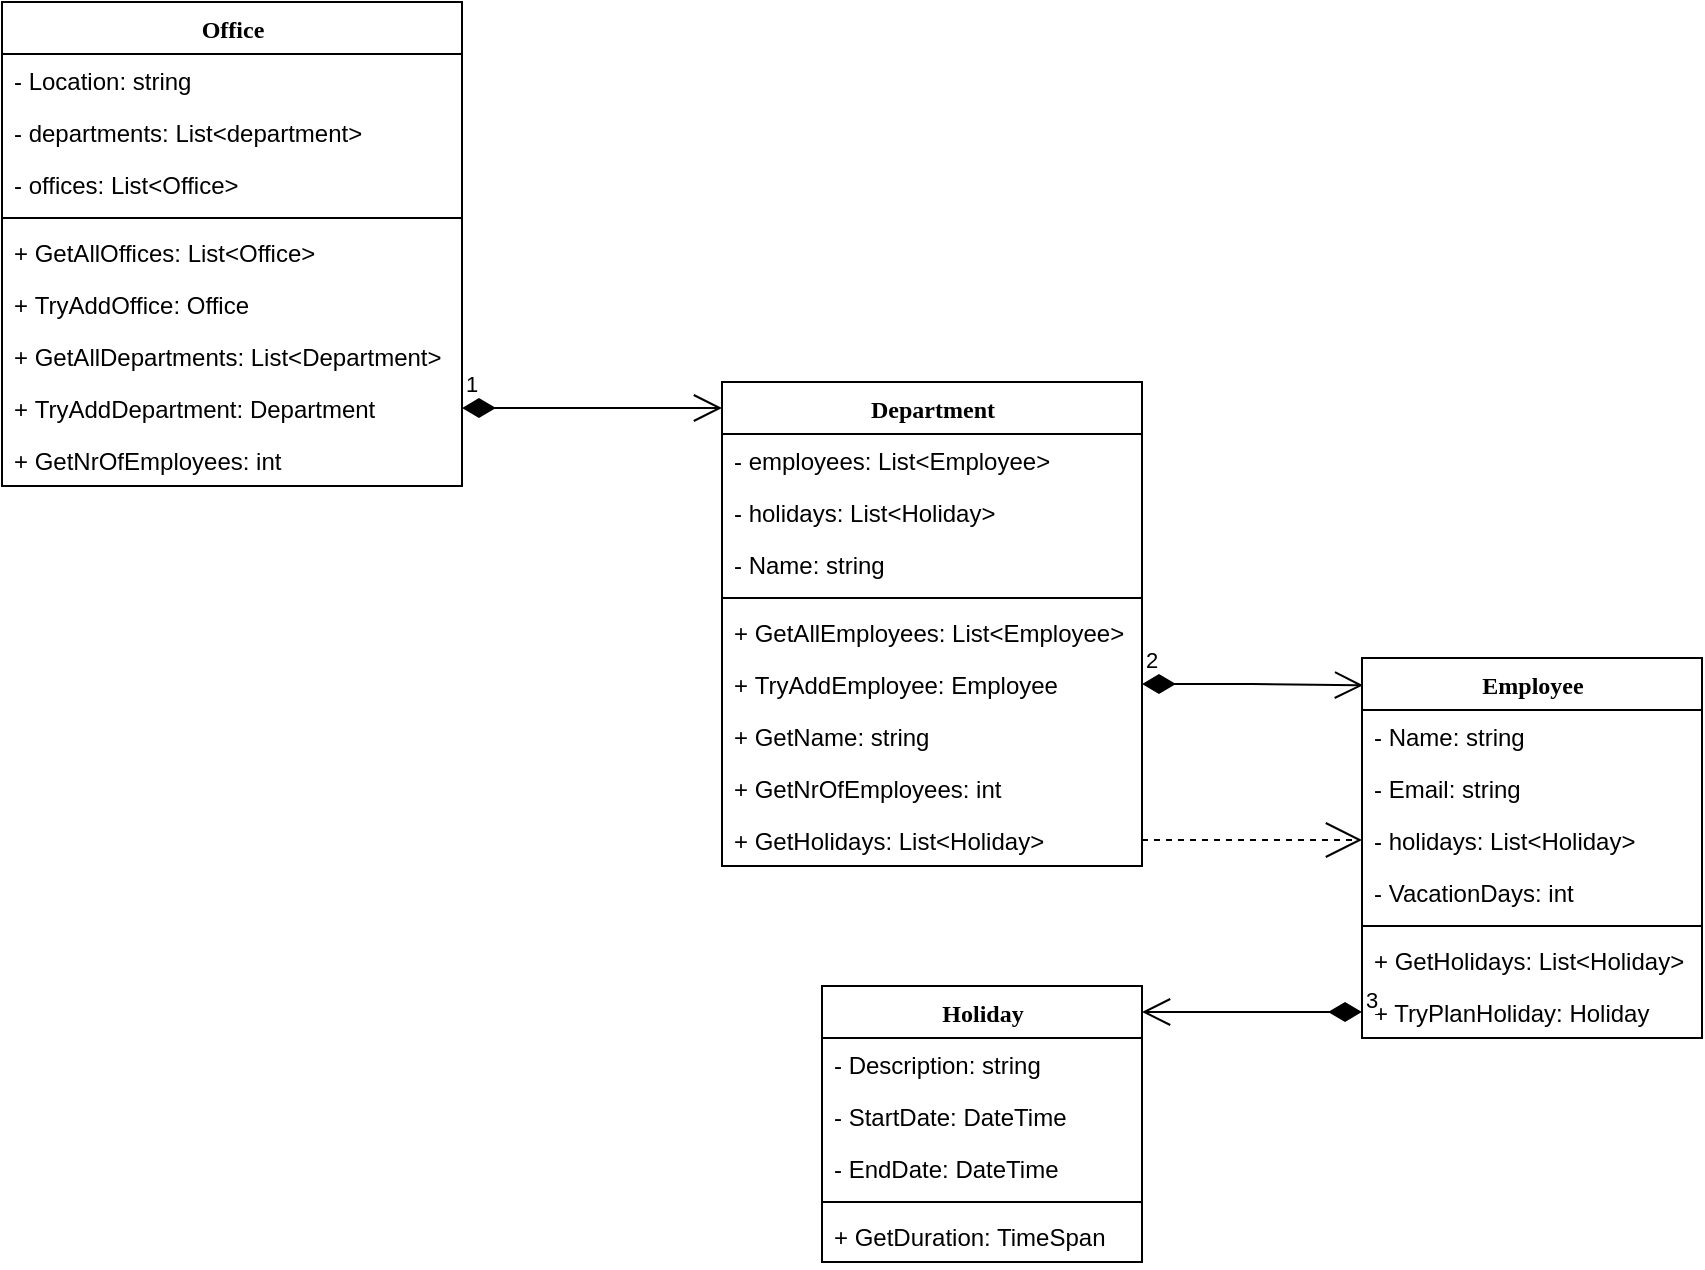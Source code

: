 <mxfile version="20.6.2" type="device"><diagram id="7syr8TO3DFOVPjTVeubz" name="Pagina-1"><mxGraphModel dx="1024" dy="604" grid="1" gridSize="10" guides="1" tooltips="1" connect="1" arrows="1" fold="1" page="1" pageScale="1" pageWidth="1169" pageHeight="827" math="0" shadow="0"><root><mxCell id="0"/><mxCell id="1" parent="0"/><mxCell id="m-eqtbrDtFJp4hwc-xNo-1" value="Office" style="swimlane;html=1;fontStyle=1;align=center;verticalAlign=top;childLayout=stackLayout;horizontal=1;startSize=26;horizontalStack=0;resizeParent=1;resizeLast=0;collapsible=1;marginBottom=0;swimlaneFillColor=#ffffff;rounded=0;shadow=0;comic=0;labelBackgroundColor=none;strokeWidth=1;fillColor=none;fontFamily=Verdana;fontSize=12" parent="1" vertex="1"><mxGeometry x="80" y="56" width="230" height="242" as="geometry"/></mxCell><mxCell id="m-eqtbrDtFJp4hwc-xNo-2" value="- Location: string" style="text;html=1;strokeColor=none;fillColor=none;align=left;verticalAlign=top;spacingLeft=4;spacingRight=4;whiteSpace=wrap;overflow=hidden;rotatable=0;points=[[0,0.5],[1,0.5]];portConstraint=eastwest;" parent="m-eqtbrDtFJp4hwc-xNo-1" vertex="1"><mxGeometry y="26" width="230" height="26" as="geometry"/></mxCell><mxCell id="m-eqtbrDtFJp4hwc-xNo-3" value="- departments: List&amp;lt;department&amp;gt;" style="text;html=1;strokeColor=none;fillColor=none;align=left;verticalAlign=top;spacingLeft=4;spacingRight=4;whiteSpace=wrap;overflow=hidden;rotatable=0;points=[[0,0.5],[1,0.5]];portConstraint=eastwest;" parent="m-eqtbrDtFJp4hwc-xNo-1" vertex="1"><mxGeometry y="52" width="230" height="26" as="geometry"/></mxCell><mxCell id="m-eqtbrDtFJp4hwc-xNo-4" value="- offices: List&amp;lt;Office&amp;gt;" style="text;html=1;strokeColor=none;fillColor=none;align=left;verticalAlign=top;spacingLeft=4;spacingRight=4;whiteSpace=wrap;overflow=hidden;rotatable=0;points=[[0,0.5],[1,0.5]];portConstraint=eastwest;" parent="m-eqtbrDtFJp4hwc-xNo-1" vertex="1"><mxGeometry y="78" width="230" height="26" as="geometry"/></mxCell><mxCell id="m-eqtbrDtFJp4hwc-xNo-7" value="" style="line;html=1;strokeWidth=1;fillColor=none;align=left;verticalAlign=middle;spacingTop=-1;spacingLeft=3;spacingRight=3;rotatable=0;labelPosition=right;points=[];portConstraint=eastwest;" parent="m-eqtbrDtFJp4hwc-xNo-1" vertex="1"><mxGeometry y="104" width="230" height="8" as="geometry"/></mxCell><mxCell id="m-eqtbrDtFJp4hwc-xNo-8" value="+ GetAllOffices: List&amp;lt;Office&amp;gt;" style="text;html=1;strokeColor=none;fillColor=none;align=left;verticalAlign=top;spacingLeft=4;spacingRight=4;whiteSpace=wrap;overflow=hidden;rotatable=0;points=[[0,0.5],[1,0.5]];portConstraint=eastwest;" parent="m-eqtbrDtFJp4hwc-xNo-1" vertex="1"><mxGeometry y="112" width="230" height="26" as="geometry"/></mxCell><mxCell id="m-eqtbrDtFJp4hwc-xNo-9" value="+&amp;nbsp;TryAddOffice: Office" style="text;html=1;strokeColor=none;fillColor=none;align=left;verticalAlign=top;spacingLeft=4;spacingRight=4;whiteSpace=wrap;overflow=hidden;rotatable=0;points=[[0,0.5],[1,0.5]];portConstraint=eastwest;" parent="m-eqtbrDtFJp4hwc-xNo-1" vertex="1"><mxGeometry y="138" width="230" height="26" as="geometry"/></mxCell><mxCell id="qklE-9TENW2wu52Q9rxi-11" value="+&amp;nbsp;GetAllDepartments: List&amp;lt;Department&amp;gt;" style="text;html=1;strokeColor=none;fillColor=none;align=left;verticalAlign=top;spacingLeft=4;spacingRight=4;whiteSpace=wrap;overflow=hidden;rotatable=0;points=[[0,0.5],[1,0.5]];portConstraint=eastwest;" parent="m-eqtbrDtFJp4hwc-xNo-1" vertex="1"><mxGeometry y="164" width="230" height="26" as="geometry"/></mxCell><mxCell id="qklE-9TENW2wu52Q9rxi-12" value="+&amp;nbsp;TryAddDepartment: Department" style="text;html=1;strokeColor=none;fillColor=none;align=left;verticalAlign=top;spacingLeft=4;spacingRight=4;whiteSpace=wrap;overflow=hidden;rotatable=0;points=[[0,0.5],[1,0.5]];portConstraint=eastwest;" parent="m-eqtbrDtFJp4hwc-xNo-1" vertex="1"><mxGeometry y="190" width="230" height="26" as="geometry"/></mxCell><mxCell id="qklE-9TENW2wu52Q9rxi-13" value="+&amp;nbsp;GetNrOfEmployees: int" style="text;html=1;strokeColor=none;fillColor=none;align=left;verticalAlign=top;spacingLeft=4;spacingRight=4;whiteSpace=wrap;overflow=hidden;rotatable=0;points=[[0,0.5],[1,0.5]];portConstraint=eastwest;" parent="m-eqtbrDtFJp4hwc-xNo-1" vertex="1"><mxGeometry y="216" width="230" height="26" as="geometry"/></mxCell><mxCell id="m-eqtbrDtFJp4hwc-xNo-10" value="Department" style="swimlane;html=1;fontStyle=1;align=center;verticalAlign=top;childLayout=stackLayout;horizontal=1;startSize=26;horizontalStack=0;resizeParent=1;resizeLast=0;collapsible=1;marginBottom=0;swimlaneFillColor=#ffffff;rounded=0;shadow=0;comic=0;labelBackgroundColor=none;strokeWidth=1;fillColor=none;fontFamily=Verdana;fontSize=12" parent="1" vertex="1"><mxGeometry x="440" y="246" width="210" height="242" as="geometry"/></mxCell><mxCell id="qklE-9TENW2wu52Q9rxi-17" value="- employees: List&amp;lt;Employee&amp;gt;" style="text;html=1;strokeColor=none;fillColor=none;align=left;verticalAlign=top;spacingLeft=4;spacingRight=4;whiteSpace=wrap;overflow=hidden;rotatable=0;points=[[0,0.5],[1,0.5]];portConstraint=eastwest;" parent="m-eqtbrDtFJp4hwc-xNo-10" vertex="1"><mxGeometry y="26" width="210" height="26" as="geometry"/></mxCell><mxCell id="qklE-9TENW2wu52Q9rxi-16" value="- holidays: List&amp;lt;Holiday&amp;gt;" style="text;html=1;strokeColor=none;fillColor=none;align=left;verticalAlign=top;spacingLeft=4;spacingRight=4;whiteSpace=wrap;overflow=hidden;rotatable=0;points=[[0,0.5],[1,0.5]];portConstraint=eastwest;" parent="m-eqtbrDtFJp4hwc-xNo-10" vertex="1"><mxGeometry y="52" width="210" height="26" as="geometry"/></mxCell><mxCell id="qklE-9TENW2wu52Q9rxi-15" value="- Name: string" style="text;html=1;strokeColor=none;fillColor=none;align=left;verticalAlign=top;spacingLeft=4;spacingRight=4;whiteSpace=wrap;overflow=hidden;rotatable=0;points=[[0,0.5],[1,0.5]];portConstraint=eastwest;" parent="m-eqtbrDtFJp4hwc-xNo-10" vertex="1"><mxGeometry y="78" width="210" height="26" as="geometry"/></mxCell><mxCell id="m-eqtbrDtFJp4hwc-xNo-16" value="" style="line;html=1;strokeWidth=1;fillColor=none;align=left;verticalAlign=middle;spacingTop=-1;spacingLeft=3;spacingRight=3;rotatable=0;labelPosition=right;points=[];portConstraint=eastwest;" parent="m-eqtbrDtFJp4hwc-xNo-10" vertex="1"><mxGeometry y="104" width="210" height="8" as="geometry"/></mxCell><mxCell id="qklE-9TENW2wu52Q9rxi-18" value="+&amp;nbsp;GetAllEmployees: List&amp;lt;Employee&amp;gt;" style="text;html=1;strokeColor=none;fillColor=none;align=left;verticalAlign=top;spacingLeft=4;spacingRight=4;whiteSpace=wrap;overflow=hidden;rotatable=0;points=[[0,0.5],[1,0.5]];portConstraint=eastwest;" parent="m-eqtbrDtFJp4hwc-xNo-10" vertex="1"><mxGeometry y="112" width="210" height="26" as="geometry"/></mxCell><mxCell id="qklE-9TENW2wu52Q9rxi-21" value="+&amp;nbsp;TryAddEmployee: Employee" style="text;html=1;strokeColor=none;fillColor=none;align=left;verticalAlign=top;spacingLeft=4;spacingRight=4;whiteSpace=wrap;overflow=hidden;rotatable=0;points=[[0,0.5],[1,0.5]];portConstraint=eastwest;" parent="m-eqtbrDtFJp4hwc-xNo-10" vertex="1"><mxGeometry y="138" width="210" height="26" as="geometry"/></mxCell><mxCell id="qklE-9TENW2wu52Q9rxi-20" value="+&amp;nbsp;GetName: string" style="text;html=1;strokeColor=none;fillColor=none;align=left;verticalAlign=top;spacingLeft=4;spacingRight=4;whiteSpace=wrap;overflow=hidden;rotatable=0;points=[[0,0.5],[1,0.5]];portConstraint=eastwest;" parent="m-eqtbrDtFJp4hwc-xNo-10" vertex="1"><mxGeometry y="164" width="210" height="26" as="geometry"/></mxCell><mxCell id="qklE-9TENW2wu52Q9rxi-19" value="+&amp;nbsp;GetNrOfEmployees: int" style="text;html=1;strokeColor=none;fillColor=none;align=left;verticalAlign=top;spacingLeft=4;spacingRight=4;whiteSpace=wrap;overflow=hidden;rotatable=0;points=[[0,0.5],[1,0.5]];portConstraint=eastwest;" parent="m-eqtbrDtFJp4hwc-xNo-10" vertex="1"><mxGeometry y="190" width="210" height="26" as="geometry"/></mxCell><mxCell id="qklE-9TENW2wu52Q9rxi-25" value="+&amp;nbsp;GetHolidays: List&amp;lt;Holiday&amp;gt;" style="text;html=1;strokeColor=none;fillColor=none;align=left;verticalAlign=top;spacingLeft=4;spacingRight=4;whiteSpace=wrap;overflow=hidden;rotatable=0;points=[[0,0.5],[1,0.5]];portConstraint=eastwest;" parent="m-eqtbrDtFJp4hwc-xNo-10" vertex="1"><mxGeometry y="216" width="210" height="26" as="geometry"/></mxCell><mxCell id="m-eqtbrDtFJp4hwc-xNo-19" value="Employee" style="swimlane;html=1;fontStyle=1;align=center;verticalAlign=top;childLayout=stackLayout;horizontal=1;startSize=26;horizontalStack=0;resizeParent=1;resizeLast=0;collapsible=1;marginBottom=0;swimlaneFillColor=#ffffff;rounded=0;shadow=0;comic=0;labelBackgroundColor=none;strokeWidth=1;fillColor=none;fontFamily=Verdana;fontSize=12" parent="1" vertex="1"><mxGeometry x="760" y="384" width="170" height="190" as="geometry"/></mxCell><mxCell id="qklE-9TENW2wu52Q9rxi-24" value="- Name: string" style="text;html=1;strokeColor=none;fillColor=none;align=left;verticalAlign=top;spacingLeft=4;spacingRight=4;whiteSpace=wrap;overflow=hidden;rotatable=0;points=[[0,0.5],[1,0.5]];portConstraint=eastwest;" parent="m-eqtbrDtFJp4hwc-xNo-19" vertex="1"><mxGeometry y="26" width="170" height="26" as="geometry"/></mxCell><mxCell id="qklE-9TENW2wu52Q9rxi-22" value="-&amp;nbsp;Email: string" style="text;html=1;strokeColor=none;fillColor=none;align=left;verticalAlign=top;spacingLeft=4;spacingRight=4;whiteSpace=wrap;overflow=hidden;rotatable=0;points=[[0,0.5],[1,0.5]];portConstraint=eastwest;" parent="m-eqtbrDtFJp4hwc-xNo-19" vertex="1"><mxGeometry y="52" width="170" height="26" as="geometry"/></mxCell><mxCell id="qklE-9TENW2wu52Q9rxi-23" value="-&amp;nbsp;holidays: List&amp;lt;Holiday&amp;gt;" style="text;html=1;strokeColor=none;fillColor=none;align=left;verticalAlign=top;spacingLeft=4;spacingRight=4;whiteSpace=wrap;overflow=hidden;rotatable=0;points=[[0,0.5],[1,0.5]];portConstraint=eastwest;" parent="m-eqtbrDtFJp4hwc-xNo-19" vertex="1"><mxGeometry y="78" width="170" height="26" as="geometry"/></mxCell><mxCell id="m-eqtbrDtFJp4hwc-xNo-20" value="-&amp;nbsp;VacationDays: int" style="text;html=1;strokeColor=none;fillColor=none;align=left;verticalAlign=top;spacingLeft=4;spacingRight=4;whiteSpace=wrap;overflow=hidden;rotatable=0;points=[[0,0.5],[1,0.5]];portConstraint=eastwest;" parent="m-eqtbrDtFJp4hwc-xNo-19" vertex="1"><mxGeometry y="104" width="170" height="26" as="geometry"/></mxCell><mxCell id="m-eqtbrDtFJp4hwc-xNo-25" value="" style="line;html=1;strokeWidth=1;fillColor=none;align=left;verticalAlign=middle;spacingTop=-1;spacingLeft=3;spacingRight=3;rotatable=0;labelPosition=right;points=[];portConstraint=eastwest;" parent="m-eqtbrDtFJp4hwc-xNo-19" vertex="1"><mxGeometry y="130" width="170" height="8" as="geometry"/></mxCell><mxCell id="m-eqtbrDtFJp4hwc-xNo-26" value="+ GetHolidays: List&amp;lt;Holiday&amp;gt;" style="text;html=1;strokeColor=none;fillColor=none;align=left;verticalAlign=top;spacingLeft=4;spacingRight=4;whiteSpace=wrap;overflow=hidden;rotatable=0;points=[[0,0.5],[1,0.5]];portConstraint=eastwest;" parent="m-eqtbrDtFJp4hwc-xNo-19" vertex="1"><mxGeometry y="138" width="170" height="26" as="geometry"/></mxCell><mxCell id="m-eqtbrDtFJp4hwc-xNo-27" value="+ TryPlanHoliday: Holiday" style="text;html=1;strokeColor=none;fillColor=none;align=left;verticalAlign=top;spacingLeft=4;spacingRight=4;whiteSpace=wrap;overflow=hidden;rotatable=0;points=[[0,0.5],[1,0.5]];portConstraint=eastwest;" parent="m-eqtbrDtFJp4hwc-xNo-19" vertex="1"><mxGeometry y="164" width="170" height="26" as="geometry"/></mxCell><mxCell id="m-eqtbrDtFJp4hwc-xNo-28" value="Holiday" style="swimlane;html=1;fontStyle=1;align=center;verticalAlign=top;childLayout=stackLayout;horizontal=1;startSize=26;horizontalStack=0;resizeParent=1;resizeLast=0;collapsible=1;marginBottom=0;swimlaneFillColor=#ffffff;rounded=0;shadow=0;comic=0;labelBackgroundColor=none;strokeWidth=1;fillColor=none;fontFamily=Verdana;fontSize=12" parent="1" vertex="1"><mxGeometry x="490" y="548" width="160" height="138" as="geometry"/></mxCell><mxCell id="qklE-9TENW2wu52Q9rxi-28" value="-&amp;nbsp;Description: string" style="text;html=1;strokeColor=none;fillColor=none;align=left;verticalAlign=top;spacingLeft=4;spacingRight=4;whiteSpace=wrap;overflow=hidden;rotatable=0;points=[[0,0.5],[1,0.5]];portConstraint=eastwest;" parent="m-eqtbrDtFJp4hwc-xNo-28" vertex="1"><mxGeometry y="26" width="160" height="26" as="geometry"/></mxCell><mxCell id="qklE-9TENW2wu52Q9rxi-27" value="-&amp;nbsp;StartDate: DateTime" style="text;html=1;strokeColor=none;fillColor=none;align=left;verticalAlign=top;spacingLeft=4;spacingRight=4;whiteSpace=wrap;overflow=hidden;rotatable=0;points=[[0,0.5],[1,0.5]];portConstraint=eastwest;" parent="m-eqtbrDtFJp4hwc-xNo-28" vertex="1"><mxGeometry y="52" width="160" height="26" as="geometry"/></mxCell><mxCell id="qklE-9TENW2wu52Q9rxi-26" value="-&amp;nbsp;EndDate: DateTime" style="text;html=1;strokeColor=none;fillColor=none;align=left;verticalAlign=top;spacingLeft=4;spacingRight=4;whiteSpace=wrap;overflow=hidden;rotatable=0;points=[[0,0.5],[1,0.5]];portConstraint=eastwest;" parent="m-eqtbrDtFJp4hwc-xNo-28" vertex="1"><mxGeometry y="78" width="160" height="26" as="geometry"/></mxCell><mxCell id="m-eqtbrDtFJp4hwc-xNo-34" value="" style="line;html=1;strokeWidth=1;fillColor=none;align=left;verticalAlign=middle;spacingTop=-1;spacingLeft=3;spacingRight=3;rotatable=0;labelPosition=right;points=[];portConstraint=eastwest;" parent="m-eqtbrDtFJp4hwc-xNo-28" vertex="1"><mxGeometry y="104" width="160" height="8" as="geometry"/></mxCell><mxCell id="m-eqtbrDtFJp4hwc-xNo-35" value="+ GetDuration: TimeSpan" style="text;html=1;strokeColor=none;fillColor=none;align=left;verticalAlign=top;spacingLeft=4;spacingRight=4;whiteSpace=wrap;overflow=hidden;rotatable=0;points=[[0,0.5],[1,0.5]];portConstraint=eastwest;" parent="m-eqtbrDtFJp4hwc-xNo-28" vertex="1"><mxGeometry y="112" width="160" height="26" as="geometry"/></mxCell><mxCell id="qklE-9TENW2wu52Q9rxi-29" value="1" style="endArrow=open;html=1;endSize=12;startArrow=diamondThin;startSize=14;startFill=1;edgeStyle=orthogonalEdgeStyle;align=left;verticalAlign=bottom;rounded=0;" parent="1" source="qklE-9TENW2wu52Q9rxi-12" target="m-eqtbrDtFJp4hwc-xNo-10" edge="1"><mxGeometry x="-1" y="3" relative="1" as="geometry"><mxPoint x="360" y="336" as="sourcePoint"/><mxPoint x="520" y="336" as="targetPoint"/><Array as="points"><mxPoint x="440" y="259"/><mxPoint x="440" y="259"/></Array></mxGeometry></mxCell><mxCell id="qklE-9TENW2wu52Q9rxi-34" style="edgeStyle=elbowEdgeStyle;html=1;labelBackgroundColor=none;startFill=0;startSize=8;endArrow=open;endFill=0;endSize=16;fontFamily=Verdana;fontSize=12;elbow=vertical;dashed=1;entryX=0;entryY=0.5;entryDx=0;entryDy=0;" parent="1" source="qklE-9TENW2wu52Q9rxi-25" target="qklE-9TENW2wu52Q9rxi-23" edge="1"><mxGeometry relative="1" as="geometry"><mxPoint x="710" y="536.001" as="sourcePoint"/><mxPoint x="860" y="536.001" as="targetPoint"/><Array as="points"><mxPoint x="680" y="475"/></Array></mxGeometry></mxCell><mxCell id="qklE-9TENW2wu52Q9rxi-35" value="2" style="endArrow=open;html=1;endSize=12;startArrow=diamondThin;startSize=14;startFill=1;edgeStyle=orthogonalEdgeStyle;align=left;verticalAlign=bottom;rounded=0;entryX=0.003;entryY=0.072;entryDx=0;entryDy=0;entryPerimeter=0;" parent="1" source="qklE-9TENW2wu52Q9rxi-21" target="m-eqtbrDtFJp4hwc-xNo-19" edge="1"><mxGeometry x="-1" y="3" relative="1" as="geometry"><mxPoint x="740" y="340" as="sourcePoint"/><mxPoint x="900" y="340" as="targetPoint"/></mxGeometry></mxCell><mxCell id="qklE-9TENW2wu52Q9rxi-38" value="3" style="endArrow=open;html=1;endSize=12;startArrow=diamondThin;startSize=14;startFill=1;edgeStyle=orthogonalEdgeStyle;align=left;verticalAlign=bottom;rounded=0;exitX=0;exitY=0.5;exitDx=0;exitDy=0;" parent="1" source="m-eqtbrDtFJp4hwc-xNo-27" edge="1"><mxGeometry x="-1" y="3" relative="1" as="geometry"><mxPoint x="670" y="610" as="sourcePoint"/><mxPoint x="650" y="561" as="targetPoint"/></mxGeometry></mxCell></root></mxGraphModel></diagram></mxfile>
